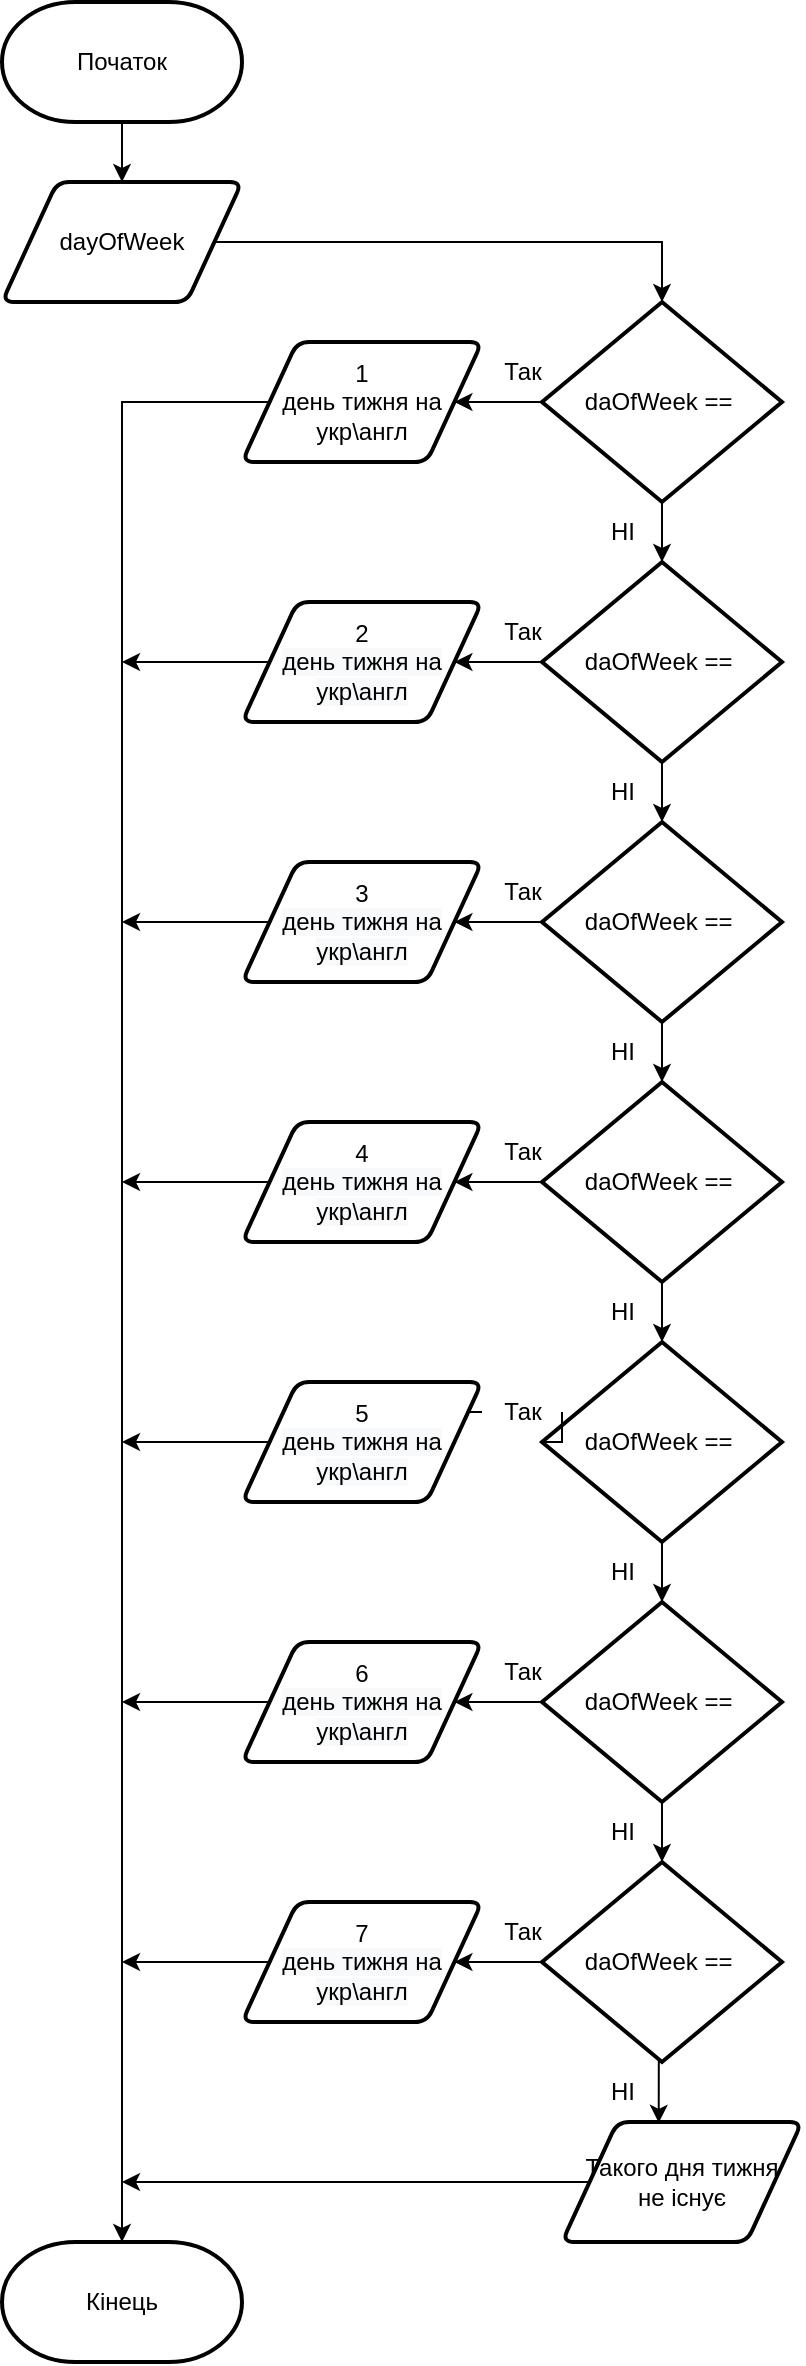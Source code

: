 <mxfile version="20.2.3" type="device"><diagram id="C5RBs43oDa-KdzZeNtuy" name="Page-1"><mxGraphModel dx="1887" dy="1165" grid="1" gridSize="10" guides="1" tooltips="1" connect="1" arrows="1" fold="1" page="1" pageScale="1" pageWidth="827" pageHeight="1169" math="0" shadow="0"><root><mxCell id="WIyWlLk6GJQsqaUBKTNV-0"/><mxCell id="WIyWlLk6GJQsqaUBKTNV-1" parent="WIyWlLk6GJQsqaUBKTNV-0"/><mxCell id="tA2SGl73RdUz0AquQO4D-35" style="edgeStyle=orthogonalEdgeStyle;rounded=0;orthogonalLoop=1;jettySize=auto;html=1;exitX=0.5;exitY=1;exitDx=0;exitDy=0;exitPerimeter=0;entryX=0.5;entryY=0;entryDx=0;entryDy=0;" edge="1" parent="WIyWlLk6GJQsqaUBKTNV-1" source="tA2SGl73RdUz0AquQO4D-0" target="tA2SGl73RdUz0AquQO4D-1"><mxGeometry relative="1" as="geometry"/></mxCell><mxCell id="tA2SGl73RdUz0AquQO4D-0" value="Початок" style="strokeWidth=2;html=1;shape=mxgraph.flowchart.terminator;whiteSpace=wrap;" vertex="1" parent="WIyWlLk6GJQsqaUBKTNV-1"><mxGeometry x="400" y="10" width="120" height="60" as="geometry"/></mxCell><mxCell id="tA2SGl73RdUz0AquQO4D-34" style="edgeStyle=orthogonalEdgeStyle;rounded=0;orthogonalLoop=1;jettySize=auto;html=1;exitX=1;exitY=0.5;exitDx=0;exitDy=0;entryX=0.5;entryY=0;entryDx=0;entryDy=0;entryPerimeter=0;" edge="1" parent="WIyWlLk6GJQsqaUBKTNV-1" source="tA2SGl73RdUz0AquQO4D-1" target="tA2SGl73RdUz0AquQO4D-2"><mxGeometry relative="1" as="geometry"/></mxCell><mxCell id="tA2SGl73RdUz0AquQO4D-1" value="dayOfWeek" style="shape=parallelogram;html=1;strokeWidth=2;perimeter=parallelogramPerimeter;whiteSpace=wrap;rounded=1;arcSize=12;size=0.23;" vertex="1" parent="WIyWlLk6GJQsqaUBKTNV-1"><mxGeometry x="400" y="100" width="120" height="60" as="geometry"/></mxCell><mxCell id="tA2SGl73RdUz0AquQO4D-6" style="edgeStyle=orthogonalEdgeStyle;rounded=0;orthogonalLoop=1;jettySize=auto;html=1;exitX=0;exitY=0.5;exitDx=0;exitDy=0;exitPerimeter=0;entryX=1;entryY=0.5;entryDx=0;entryDy=0;" edge="1" parent="WIyWlLk6GJQsqaUBKTNV-1" source="tA2SGl73RdUz0AquQO4D-2" target="tA2SGl73RdUz0AquQO4D-5"><mxGeometry relative="1" as="geometry"/></mxCell><mxCell id="tA2SGl73RdUz0AquQO4D-20" style="edgeStyle=orthogonalEdgeStyle;rounded=0;orthogonalLoop=1;jettySize=auto;html=1;exitX=0.5;exitY=1;exitDx=0;exitDy=0;exitPerimeter=0;" edge="1" parent="WIyWlLk6GJQsqaUBKTNV-1" source="tA2SGl73RdUz0AquQO4D-2" target="tA2SGl73RdUz0AquQO4D-7"><mxGeometry relative="1" as="geometry"/></mxCell><mxCell id="tA2SGl73RdUz0AquQO4D-2" value="daOfWeek ==&amp;nbsp;" style="strokeWidth=2;html=1;shape=mxgraph.flowchart.decision;whiteSpace=wrap;" vertex="1" parent="WIyWlLk6GJQsqaUBKTNV-1"><mxGeometry x="670" y="160" width="120" height="100" as="geometry"/></mxCell><mxCell id="tA2SGl73RdUz0AquQO4D-37" style="edgeStyle=orthogonalEdgeStyle;rounded=0;orthogonalLoop=1;jettySize=auto;html=1;exitX=0;exitY=0.5;exitDx=0;exitDy=0;entryX=0.5;entryY=0;entryDx=0;entryDy=0;entryPerimeter=0;" edge="1" parent="WIyWlLk6GJQsqaUBKTNV-1" source="tA2SGl73RdUz0AquQO4D-5" target="tA2SGl73RdUz0AquQO4D-36"><mxGeometry relative="1" as="geometry"><Array as="points"><mxPoint x="460" y="210"/></Array></mxGeometry></mxCell><mxCell id="tA2SGl73RdUz0AquQO4D-5" value="1 &lt;br&gt;день тижня на укр\англ" style="shape=parallelogram;html=1;strokeWidth=2;perimeter=parallelogramPerimeter;whiteSpace=wrap;rounded=1;arcSize=12;size=0.23;" vertex="1" parent="WIyWlLk6GJQsqaUBKTNV-1"><mxGeometry x="520" y="180" width="120" height="60" as="geometry"/></mxCell><mxCell id="tA2SGl73RdUz0AquQO4D-19" style="edgeStyle=orthogonalEdgeStyle;rounded=0;orthogonalLoop=1;jettySize=auto;html=1;exitX=0;exitY=0.5;exitDx=0;exitDy=0;exitPerimeter=0;entryX=1;entryY=0.5;entryDx=0;entryDy=0;" edge="1" parent="WIyWlLk6GJQsqaUBKTNV-1" source="tA2SGl73RdUz0AquQO4D-7" target="tA2SGl73RdUz0AquQO4D-8"><mxGeometry relative="1" as="geometry"/></mxCell><mxCell id="tA2SGl73RdUz0AquQO4D-21" style="edgeStyle=orthogonalEdgeStyle;rounded=0;orthogonalLoop=1;jettySize=auto;html=1;exitX=0.5;exitY=1;exitDx=0;exitDy=0;exitPerimeter=0;entryX=0.5;entryY=0;entryDx=0;entryDy=0;entryPerimeter=0;" edge="1" parent="WIyWlLk6GJQsqaUBKTNV-1" source="tA2SGl73RdUz0AquQO4D-7" target="tA2SGl73RdUz0AquQO4D-9"><mxGeometry relative="1" as="geometry"/></mxCell><mxCell id="tA2SGl73RdUz0AquQO4D-7" value="daOfWeek ==&amp;nbsp;" style="strokeWidth=2;html=1;shape=mxgraph.flowchart.decision;whiteSpace=wrap;" vertex="1" parent="WIyWlLk6GJQsqaUBKTNV-1"><mxGeometry x="670" y="290" width="120" height="100" as="geometry"/></mxCell><mxCell id="tA2SGl73RdUz0AquQO4D-38" style="edgeStyle=orthogonalEdgeStyle;rounded=0;orthogonalLoop=1;jettySize=auto;html=1;exitX=0;exitY=0.5;exitDx=0;exitDy=0;" edge="1" parent="WIyWlLk6GJQsqaUBKTNV-1" source="tA2SGl73RdUz0AquQO4D-8"><mxGeometry relative="1" as="geometry"><mxPoint x="460" y="340" as="targetPoint"/></mxGeometry></mxCell><mxCell id="tA2SGl73RdUz0AquQO4D-8" value="2&lt;br style=&quot;color: rgb(0, 0, 0); font-family: Helvetica; font-size: 12px; font-style: normal; font-variant-ligatures: normal; font-variant-caps: normal; font-weight: 400; letter-spacing: normal; orphans: 2; text-align: center; text-indent: 0px; text-transform: none; widows: 2; word-spacing: 0px; -webkit-text-stroke-width: 0px; background-color: rgb(248, 249, 250); text-decoration-thickness: initial; text-decoration-style: initial; text-decoration-color: initial;&quot;&gt;&lt;span style=&quot;color: rgb(0, 0, 0); font-family: Helvetica; font-size: 12px; font-style: normal; font-variant-ligatures: normal; font-variant-caps: normal; font-weight: 400; letter-spacing: normal; orphans: 2; text-align: center; text-indent: 0px; text-transform: none; widows: 2; word-spacing: 0px; -webkit-text-stroke-width: 0px; background-color: rgb(248, 249, 250); text-decoration-thickness: initial; text-decoration-style: initial; text-decoration-color: initial; float: none; display: inline !important;&quot;&gt;день тижня на укр\англ&lt;/span&gt;" style="shape=parallelogram;html=1;strokeWidth=2;perimeter=parallelogramPerimeter;whiteSpace=wrap;rounded=1;arcSize=12;size=0.23;" vertex="1" parent="WIyWlLk6GJQsqaUBKTNV-1"><mxGeometry x="520" y="310" width="120" height="60" as="geometry"/></mxCell><mxCell id="tA2SGl73RdUz0AquQO4D-22" style="edgeStyle=orthogonalEdgeStyle;rounded=0;orthogonalLoop=1;jettySize=auto;html=1;exitX=0.5;exitY=1;exitDx=0;exitDy=0;exitPerimeter=0;" edge="1" parent="WIyWlLk6GJQsqaUBKTNV-1" source="tA2SGl73RdUz0AquQO4D-9" target="tA2SGl73RdUz0AquQO4D-11"><mxGeometry relative="1" as="geometry"/></mxCell><mxCell id="tA2SGl73RdUz0AquQO4D-30" style="edgeStyle=orthogonalEdgeStyle;rounded=0;orthogonalLoop=1;jettySize=auto;html=1;exitX=0;exitY=0.5;exitDx=0;exitDy=0;exitPerimeter=0;" edge="1" parent="WIyWlLk6GJQsqaUBKTNV-1" source="tA2SGl73RdUz0AquQO4D-9" target="tA2SGl73RdUz0AquQO4D-10"><mxGeometry relative="1" as="geometry"/></mxCell><mxCell id="tA2SGl73RdUz0AquQO4D-9" value="daOfWeek ==&amp;nbsp;" style="strokeWidth=2;html=1;shape=mxgraph.flowchart.decision;whiteSpace=wrap;" vertex="1" parent="WIyWlLk6GJQsqaUBKTNV-1"><mxGeometry x="670" y="420" width="120" height="100" as="geometry"/></mxCell><mxCell id="tA2SGl73RdUz0AquQO4D-39" style="edgeStyle=orthogonalEdgeStyle;rounded=0;orthogonalLoop=1;jettySize=auto;html=1;exitX=0;exitY=0.5;exitDx=0;exitDy=0;" edge="1" parent="WIyWlLk6GJQsqaUBKTNV-1" source="tA2SGl73RdUz0AquQO4D-10"><mxGeometry relative="1" as="geometry"><mxPoint x="460" y="470" as="targetPoint"/></mxGeometry></mxCell><mxCell id="tA2SGl73RdUz0AquQO4D-10" value="3&lt;br style=&quot;color: rgb(0, 0, 0); font-family: Helvetica; font-size: 12px; font-style: normal; font-variant-ligatures: normal; font-variant-caps: normal; font-weight: 400; letter-spacing: normal; orphans: 2; text-align: center; text-indent: 0px; text-transform: none; widows: 2; word-spacing: 0px; -webkit-text-stroke-width: 0px; background-color: rgb(248, 249, 250); text-decoration-thickness: initial; text-decoration-style: initial; text-decoration-color: initial;&quot;&gt;&lt;span style=&quot;color: rgb(0, 0, 0); font-family: Helvetica; font-size: 12px; font-style: normal; font-variant-ligatures: normal; font-variant-caps: normal; font-weight: 400; letter-spacing: normal; orphans: 2; text-align: center; text-indent: 0px; text-transform: none; widows: 2; word-spacing: 0px; -webkit-text-stroke-width: 0px; background-color: rgb(248, 249, 250); text-decoration-thickness: initial; text-decoration-style: initial; text-decoration-color: initial; float: none; display: inline !important;&quot;&gt;день тижня на укр\англ&lt;/span&gt;" style="shape=parallelogram;html=1;strokeWidth=2;perimeter=parallelogramPerimeter;whiteSpace=wrap;rounded=1;arcSize=12;size=0.23;" vertex="1" parent="WIyWlLk6GJQsqaUBKTNV-1"><mxGeometry x="520" y="440" width="120" height="60" as="geometry"/></mxCell><mxCell id="tA2SGl73RdUz0AquQO4D-23" style="edgeStyle=orthogonalEdgeStyle;rounded=0;orthogonalLoop=1;jettySize=auto;html=1;exitX=0.5;exitY=1;exitDx=0;exitDy=0;exitPerimeter=0;entryX=0.5;entryY=0;entryDx=0;entryDy=0;entryPerimeter=0;" edge="1" parent="WIyWlLk6GJQsqaUBKTNV-1" source="tA2SGl73RdUz0AquQO4D-11" target="tA2SGl73RdUz0AquQO4D-13"><mxGeometry relative="1" as="geometry"/></mxCell><mxCell id="tA2SGl73RdUz0AquQO4D-29" style="edgeStyle=orthogonalEdgeStyle;rounded=0;orthogonalLoop=1;jettySize=auto;html=1;exitX=0;exitY=0.5;exitDx=0;exitDy=0;exitPerimeter=0;" edge="1" parent="WIyWlLk6GJQsqaUBKTNV-1" source="tA2SGl73RdUz0AquQO4D-11" target="tA2SGl73RdUz0AquQO4D-12"><mxGeometry relative="1" as="geometry"/></mxCell><mxCell id="tA2SGl73RdUz0AquQO4D-11" value="daOfWeek ==&amp;nbsp;" style="strokeWidth=2;html=1;shape=mxgraph.flowchart.decision;whiteSpace=wrap;" vertex="1" parent="WIyWlLk6GJQsqaUBKTNV-1"><mxGeometry x="670" y="550" width="120" height="100" as="geometry"/></mxCell><mxCell id="tA2SGl73RdUz0AquQO4D-40" style="edgeStyle=orthogonalEdgeStyle;rounded=0;orthogonalLoop=1;jettySize=auto;html=1;exitX=0;exitY=0.5;exitDx=0;exitDy=0;" edge="1" parent="WIyWlLk6GJQsqaUBKTNV-1" source="tA2SGl73RdUz0AquQO4D-12"><mxGeometry relative="1" as="geometry"><mxPoint x="460" y="600" as="targetPoint"/></mxGeometry></mxCell><mxCell id="tA2SGl73RdUz0AquQO4D-12" value="4&lt;br style=&quot;color: rgb(0, 0, 0); font-family: Helvetica; font-size: 12px; font-style: normal; font-variant-ligatures: normal; font-variant-caps: normal; font-weight: 400; letter-spacing: normal; orphans: 2; text-align: center; text-indent: 0px; text-transform: none; widows: 2; word-spacing: 0px; -webkit-text-stroke-width: 0px; background-color: rgb(248, 249, 250); text-decoration-thickness: initial; text-decoration-style: initial; text-decoration-color: initial;&quot;&gt;&lt;span style=&quot;color: rgb(0, 0, 0); font-family: Helvetica; font-size: 12px; font-style: normal; font-variant-ligatures: normal; font-variant-caps: normal; font-weight: 400; letter-spacing: normal; orphans: 2; text-align: center; text-indent: 0px; text-transform: none; widows: 2; word-spacing: 0px; -webkit-text-stroke-width: 0px; background-color: rgb(248, 249, 250); text-decoration-thickness: initial; text-decoration-style: initial; text-decoration-color: initial; float: none; display: inline !important;&quot;&gt;день тижня на укр\англ&lt;/span&gt;" style="shape=parallelogram;html=1;strokeWidth=2;perimeter=parallelogramPerimeter;whiteSpace=wrap;rounded=1;arcSize=12;size=0.23;" vertex="1" parent="WIyWlLk6GJQsqaUBKTNV-1"><mxGeometry x="520" y="570" width="120" height="60" as="geometry"/></mxCell><mxCell id="tA2SGl73RdUz0AquQO4D-24" style="edgeStyle=orthogonalEdgeStyle;rounded=0;orthogonalLoop=1;jettySize=auto;html=1;exitX=0.5;exitY=1;exitDx=0;exitDy=0;exitPerimeter=0;entryX=0.5;entryY=0;entryDx=0;entryDy=0;entryPerimeter=0;" edge="1" parent="WIyWlLk6GJQsqaUBKTNV-1" source="tA2SGl73RdUz0AquQO4D-13" target="tA2SGl73RdUz0AquQO4D-15"><mxGeometry relative="1" as="geometry"/></mxCell><mxCell id="tA2SGl73RdUz0AquQO4D-28" style="edgeStyle=orthogonalEdgeStyle;rounded=0;orthogonalLoop=1;jettySize=auto;html=1;exitX=0;exitY=0.5;exitDx=0;exitDy=0;exitPerimeter=0;entryX=1;entryY=0.5;entryDx=0;entryDy=0;startArrow=none;" edge="1" parent="WIyWlLk6GJQsqaUBKTNV-1" source="tA2SGl73RdUz0AquQO4D-49" target="tA2SGl73RdUz0AquQO4D-14"><mxGeometry relative="1" as="geometry"/></mxCell><mxCell id="tA2SGl73RdUz0AquQO4D-13" value="daOfWeek ==&amp;nbsp;" style="strokeWidth=2;html=1;shape=mxgraph.flowchart.decision;whiteSpace=wrap;" vertex="1" parent="WIyWlLk6GJQsqaUBKTNV-1"><mxGeometry x="670" y="680" width="120" height="100" as="geometry"/></mxCell><mxCell id="tA2SGl73RdUz0AquQO4D-41" style="edgeStyle=orthogonalEdgeStyle;rounded=0;orthogonalLoop=1;jettySize=auto;html=1;exitX=0;exitY=0.5;exitDx=0;exitDy=0;" edge="1" parent="WIyWlLk6GJQsqaUBKTNV-1" source="tA2SGl73RdUz0AquQO4D-14"><mxGeometry relative="1" as="geometry"><mxPoint x="460" y="730" as="targetPoint"/></mxGeometry></mxCell><mxCell id="tA2SGl73RdUz0AquQO4D-14" value="5&lt;br style=&quot;color: rgb(0, 0, 0); font-family: Helvetica; font-size: 12px; font-style: normal; font-variant-ligatures: normal; font-variant-caps: normal; font-weight: 400; letter-spacing: normal; orphans: 2; text-align: center; text-indent: 0px; text-transform: none; widows: 2; word-spacing: 0px; -webkit-text-stroke-width: 0px; background-color: rgb(248, 249, 250); text-decoration-thickness: initial; text-decoration-style: initial; text-decoration-color: initial;&quot;&gt;&lt;span style=&quot;color: rgb(0, 0, 0); font-family: Helvetica; font-size: 12px; font-style: normal; font-variant-ligatures: normal; font-variant-caps: normal; font-weight: 400; letter-spacing: normal; orphans: 2; text-align: center; text-indent: 0px; text-transform: none; widows: 2; word-spacing: 0px; -webkit-text-stroke-width: 0px; background-color: rgb(248, 249, 250); text-decoration-thickness: initial; text-decoration-style: initial; text-decoration-color: initial; float: none; display: inline !important;&quot;&gt;день тижня на укр\англ&lt;/span&gt;" style="shape=parallelogram;html=1;strokeWidth=2;perimeter=parallelogramPerimeter;whiteSpace=wrap;rounded=1;arcSize=12;size=0.23;" vertex="1" parent="WIyWlLk6GJQsqaUBKTNV-1"><mxGeometry x="520" y="700" width="120" height="60" as="geometry"/></mxCell><mxCell id="tA2SGl73RdUz0AquQO4D-25" style="edgeStyle=orthogonalEdgeStyle;rounded=0;orthogonalLoop=1;jettySize=auto;html=1;exitX=0.5;exitY=1;exitDx=0;exitDy=0;exitPerimeter=0;entryX=0.5;entryY=0;entryDx=0;entryDy=0;entryPerimeter=0;" edge="1" parent="WIyWlLk6GJQsqaUBKTNV-1" source="tA2SGl73RdUz0AquQO4D-15" target="tA2SGl73RdUz0AquQO4D-17"><mxGeometry relative="1" as="geometry"/></mxCell><mxCell id="tA2SGl73RdUz0AquQO4D-27" style="edgeStyle=orthogonalEdgeStyle;rounded=0;orthogonalLoop=1;jettySize=auto;html=1;exitX=0;exitY=0.5;exitDx=0;exitDy=0;exitPerimeter=0;entryX=1;entryY=0.5;entryDx=0;entryDy=0;" edge="1" parent="WIyWlLk6GJQsqaUBKTNV-1" source="tA2SGl73RdUz0AquQO4D-15" target="tA2SGl73RdUz0AquQO4D-16"><mxGeometry relative="1" as="geometry"/></mxCell><mxCell id="tA2SGl73RdUz0AquQO4D-15" value="daOfWeek ==&amp;nbsp;" style="strokeWidth=2;html=1;shape=mxgraph.flowchart.decision;whiteSpace=wrap;" vertex="1" parent="WIyWlLk6GJQsqaUBKTNV-1"><mxGeometry x="670" y="810" width="120" height="100" as="geometry"/></mxCell><mxCell id="tA2SGl73RdUz0AquQO4D-42" style="edgeStyle=orthogonalEdgeStyle;rounded=0;orthogonalLoop=1;jettySize=auto;html=1;exitX=0;exitY=0.5;exitDx=0;exitDy=0;" edge="1" parent="WIyWlLk6GJQsqaUBKTNV-1" source="tA2SGl73RdUz0AquQO4D-16"><mxGeometry relative="1" as="geometry"><mxPoint x="460" y="860" as="targetPoint"/></mxGeometry></mxCell><mxCell id="tA2SGl73RdUz0AquQO4D-16" value="6&lt;br style=&quot;color: rgb(0, 0, 0); font-family: Helvetica; font-size: 12px; font-style: normal; font-variant-ligatures: normal; font-variant-caps: normal; font-weight: 400; letter-spacing: normal; orphans: 2; text-align: center; text-indent: 0px; text-transform: none; widows: 2; word-spacing: 0px; -webkit-text-stroke-width: 0px; background-color: rgb(248, 249, 250); text-decoration-thickness: initial; text-decoration-style: initial; text-decoration-color: initial;&quot;&gt;&lt;span style=&quot;color: rgb(0, 0, 0); font-family: Helvetica; font-size: 12px; font-style: normal; font-variant-ligatures: normal; font-variant-caps: normal; font-weight: 400; letter-spacing: normal; orphans: 2; text-align: center; text-indent: 0px; text-transform: none; widows: 2; word-spacing: 0px; -webkit-text-stroke-width: 0px; background-color: rgb(248, 249, 250); text-decoration-thickness: initial; text-decoration-style: initial; text-decoration-color: initial; float: none; display: inline !important;&quot;&gt;день тижня на укр\англ&lt;/span&gt;" style="shape=parallelogram;html=1;strokeWidth=2;perimeter=parallelogramPerimeter;whiteSpace=wrap;rounded=1;arcSize=12;size=0.23;" vertex="1" parent="WIyWlLk6GJQsqaUBKTNV-1"><mxGeometry x="520" y="830" width="120" height="60" as="geometry"/></mxCell><mxCell id="tA2SGl73RdUz0AquQO4D-26" style="edgeStyle=orthogonalEdgeStyle;rounded=0;orthogonalLoop=1;jettySize=auto;html=1;exitX=0;exitY=0.5;exitDx=0;exitDy=0;exitPerimeter=0;" edge="1" parent="WIyWlLk6GJQsqaUBKTNV-1" source="tA2SGl73RdUz0AquQO4D-17" target="tA2SGl73RdUz0AquQO4D-18"><mxGeometry relative="1" as="geometry"/></mxCell><mxCell id="tA2SGl73RdUz0AquQO4D-33" style="edgeStyle=orthogonalEdgeStyle;rounded=0;orthogonalLoop=1;jettySize=auto;html=1;exitX=0.5;exitY=1;exitDx=0;exitDy=0;exitPerimeter=0;entryX=0.403;entryY=0.007;entryDx=0;entryDy=0;entryPerimeter=0;" edge="1" parent="WIyWlLk6GJQsqaUBKTNV-1" source="tA2SGl73RdUz0AquQO4D-17" target="tA2SGl73RdUz0AquQO4D-32"><mxGeometry relative="1" as="geometry"/></mxCell><mxCell id="tA2SGl73RdUz0AquQO4D-17" value="daOfWeek ==&amp;nbsp;" style="strokeWidth=2;html=1;shape=mxgraph.flowchart.decision;whiteSpace=wrap;" vertex="1" parent="WIyWlLk6GJQsqaUBKTNV-1"><mxGeometry x="670" y="940" width="120" height="100" as="geometry"/></mxCell><mxCell id="tA2SGl73RdUz0AquQO4D-43" style="edgeStyle=orthogonalEdgeStyle;rounded=0;orthogonalLoop=1;jettySize=auto;html=1;exitX=0;exitY=0.5;exitDx=0;exitDy=0;" edge="1" parent="WIyWlLk6GJQsqaUBKTNV-1" source="tA2SGl73RdUz0AquQO4D-18"><mxGeometry relative="1" as="geometry"><mxPoint x="460" y="990" as="targetPoint"/></mxGeometry></mxCell><mxCell id="tA2SGl73RdUz0AquQO4D-18" value="7&lt;br style=&quot;color: rgb(0, 0, 0); font-family: Helvetica; font-size: 12px; font-style: normal; font-variant-ligatures: normal; font-variant-caps: normal; font-weight: 400; letter-spacing: normal; orphans: 2; text-align: center; text-indent: 0px; text-transform: none; widows: 2; word-spacing: 0px; -webkit-text-stroke-width: 0px; background-color: rgb(248, 249, 250); text-decoration-thickness: initial; text-decoration-style: initial; text-decoration-color: initial;&quot;&gt;&lt;span style=&quot;color: rgb(0, 0, 0); font-family: Helvetica; font-size: 12px; font-style: normal; font-variant-ligatures: normal; font-variant-caps: normal; font-weight: 400; letter-spacing: normal; orphans: 2; text-align: center; text-indent: 0px; text-transform: none; widows: 2; word-spacing: 0px; -webkit-text-stroke-width: 0px; background-color: rgb(248, 249, 250); text-decoration-thickness: initial; text-decoration-style: initial; text-decoration-color: initial; float: none; display: inline !important;&quot;&gt;день тижня на укр\англ&lt;/span&gt;" style="shape=parallelogram;html=1;strokeWidth=2;perimeter=parallelogramPerimeter;whiteSpace=wrap;rounded=1;arcSize=12;size=0.23;" vertex="1" parent="WIyWlLk6GJQsqaUBKTNV-1"><mxGeometry x="520" y="960" width="120" height="60" as="geometry"/></mxCell><mxCell id="tA2SGl73RdUz0AquQO4D-44" style="edgeStyle=orthogonalEdgeStyle;rounded=0;orthogonalLoop=1;jettySize=auto;html=1;exitX=0;exitY=0.5;exitDx=0;exitDy=0;" edge="1" parent="WIyWlLk6GJQsqaUBKTNV-1" source="tA2SGl73RdUz0AquQO4D-32"><mxGeometry relative="1" as="geometry"><mxPoint x="460" y="1100" as="targetPoint"/></mxGeometry></mxCell><mxCell id="tA2SGl73RdUz0AquQO4D-32" value="Такого дня тижня &lt;br&gt;не існує" style="shape=parallelogram;html=1;strokeWidth=2;perimeter=parallelogramPerimeter;whiteSpace=wrap;rounded=1;arcSize=12;size=0.23;" vertex="1" parent="WIyWlLk6GJQsqaUBKTNV-1"><mxGeometry x="680" y="1070" width="120" height="60" as="geometry"/></mxCell><mxCell id="tA2SGl73RdUz0AquQO4D-36" value="Кінець" style="strokeWidth=2;html=1;shape=mxgraph.flowchart.terminator;whiteSpace=wrap;" vertex="1" parent="WIyWlLk6GJQsqaUBKTNV-1"><mxGeometry x="400" y="1130" width="120" height="60" as="geometry"/></mxCell><mxCell id="tA2SGl73RdUz0AquQO4D-45" value="Так" style="text;html=1;align=center;verticalAlign=middle;resizable=0;points=[];autosize=1;strokeColor=none;fillColor=none;" vertex="1" parent="WIyWlLk6GJQsqaUBKTNV-1"><mxGeometry x="640" y="180" width="40" height="30" as="geometry"/></mxCell><mxCell id="tA2SGl73RdUz0AquQO4D-46" value="Так" style="text;html=1;align=center;verticalAlign=middle;resizable=0;points=[];autosize=1;strokeColor=none;fillColor=none;" vertex="1" parent="WIyWlLk6GJQsqaUBKTNV-1"><mxGeometry x="640" y="310" width="40" height="30" as="geometry"/></mxCell><mxCell id="tA2SGl73RdUz0AquQO4D-47" value="Так" style="text;html=1;align=center;verticalAlign=middle;resizable=0;points=[];autosize=1;strokeColor=none;fillColor=none;" vertex="1" parent="WIyWlLk6GJQsqaUBKTNV-1"><mxGeometry x="640" y="440" width="40" height="30" as="geometry"/></mxCell><mxCell id="tA2SGl73RdUz0AquQO4D-48" value="Так" style="text;html=1;align=center;verticalAlign=middle;resizable=0;points=[];autosize=1;strokeColor=none;fillColor=none;" vertex="1" parent="WIyWlLk6GJQsqaUBKTNV-1"><mxGeometry x="640" y="570" width="40" height="30" as="geometry"/></mxCell><mxCell id="tA2SGl73RdUz0AquQO4D-49" value="Так" style="text;html=1;align=center;verticalAlign=middle;resizable=0;points=[];autosize=1;strokeColor=none;fillColor=none;" vertex="1" parent="WIyWlLk6GJQsqaUBKTNV-1"><mxGeometry x="640" y="700" width="40" height="30" as="geometry"/></mxCell><mxCell id="tA2SGl73RdUz0AquQO4D-50" value="" style="edgeStyle=orthogonalEdgeStyle;rounded=0;orthogonalLoop=1;jettySize=auto;html=1;exitX=0;exitY=0.5;exitDx=0;exitDy=0;exitPerimeter=0;entryX=1;entryY=0.5;entryDx=0;entryDy=0;endArrow=none;" edge="1" parent="WIyWlLk6GJQsqaUBKTNV-1" source="tA2SGl73RdUz0AquQO4D-13" target="tA2SGl73RdUz0AquQO4D-49"><mxGeometry relative="1" as="geometry"><mxPoint x="670" y="730" as="sourcePoint"/><mxPoint x="626.2" y="730" as="targetPoint"/></mxGeometry></mxCell><mxCell id="tA2SGl73RdUz0AquQO4D-51" value="Так" style="text;html=1;align=center;verticalAlign=middle;resizable=0;points=[];autosize=1;strokeColor=none;fillColor=none;" vertex="1" parent="WIyWlLk6GJQsqaUBKTNV-1"><mxGeometry x="640" y="830" width="40" height="30" as="geometry"/></mxCell><mxCell id="tA2SGl73RdUz0AquQO4D-52" value="Так" style="text;html=1;align=center;verticalAlign=middle;resizable=0;points=[];autosize=1;strokeColor=none;fillColor=none;" vertex="1" parent="WIyWlLk6GJQsqaUBKTNV-1"><mxGeometry x="640" y="960" width="40" height="30" as="geometry"/></mxCell><mxCell id="tA2SGl73RdUz0AquQO4D-53" value="НІ" style="text;html=1;align=center;verticalAlign=middle;resizable=0;points=[];autosize=1;strokeColor=none;fillColor=none;" vertex="1" parent="WIyWlLk6GJQsqaUBKTNV-1"><mxGeometry x="690" y="1040" width="40" height="30" as="geometry"/></mxCell><mxCell id="tA2SGl73RdUz0AquQO4D-54" value="НІ" style="text;html=1;align=center;verticalAlign=middle;resizable=0;points=[];autosize=1;strokeColor=none;fillColor=none;" vertex="1" parent="WIyWlLk6GJQsqaUBKTNV-1"><mxGeometry x="690" y="910" width="40" height="30" as="geometry"/></mxCell><mxCell id="tA2SGl73RdUz0AquQO4D-55" value="НІ" style="text;html=1;align=center;verticalAlign=middle;resizable=0;points=[];autosize=1;strokeColor=none;fillColor=none;" vertex="1" parent="WIyWlLk6GJQsqaUBKTNV-1"><mxGeometry x="690" y="780" width="40" height="30" as="geometry"/></mxCell><mxCell id="tA2SGl73RdUz0AquQO4D-56" value="НІ" style="text;html=1;align=center;verticalAlign=middle;resizable=0;points=[];autosize=1;strokeColor=none;fillColor=none;" vertex="1" parent="WIyWlLk6GJQsqaUBKTNV-1"><mxGeometry x="690" y="650" width="40" height="30" as="geometry"/></mxCell><mxCell id="tA2SGl73RdUz0AquQO4D-57" value="НІ" style="text;html=1;align=center;verticalAlign=middle;resizable=0;points=[];autosize=1;strokeColor=none;fillColor=none;" vertex="1" parent="WIyWlLk6GJQsqaUBKTNV-1"><mxGeometry x="690" y="520" width="40" height="30" as="geometry"/></mxCell><mxCell id="tA2SGl73RdUz0AquQO4D-58" value="НІ" style="text;html=1;align=center;verticalAlign=middle;resizable=0;points=[];autosize=1;strokeColor=none;fillColor=none;" vertex="1" parent="WIyWlLk6GJQsqaUBKTNV-1"><mxGeometry x="690" y="390" width="40" height="30" as="geometry"/></mxCell><mxCell id="tA2SGl73RdUz0AquQO4D-59" value="НІ" style="text;html=1;align=center;verticalAlign=middle;resizable=0;points=[];autosize=1;strokeColor=none;fillColor=none;" vertex="1" parent="WIyWlLk6GJQsqaUBKTNV-1"><mxGeometry x="690" y="260" width="40" height="30" as="geometry"/></mxCell></root></mxGraphModel></diagram></mxfile>